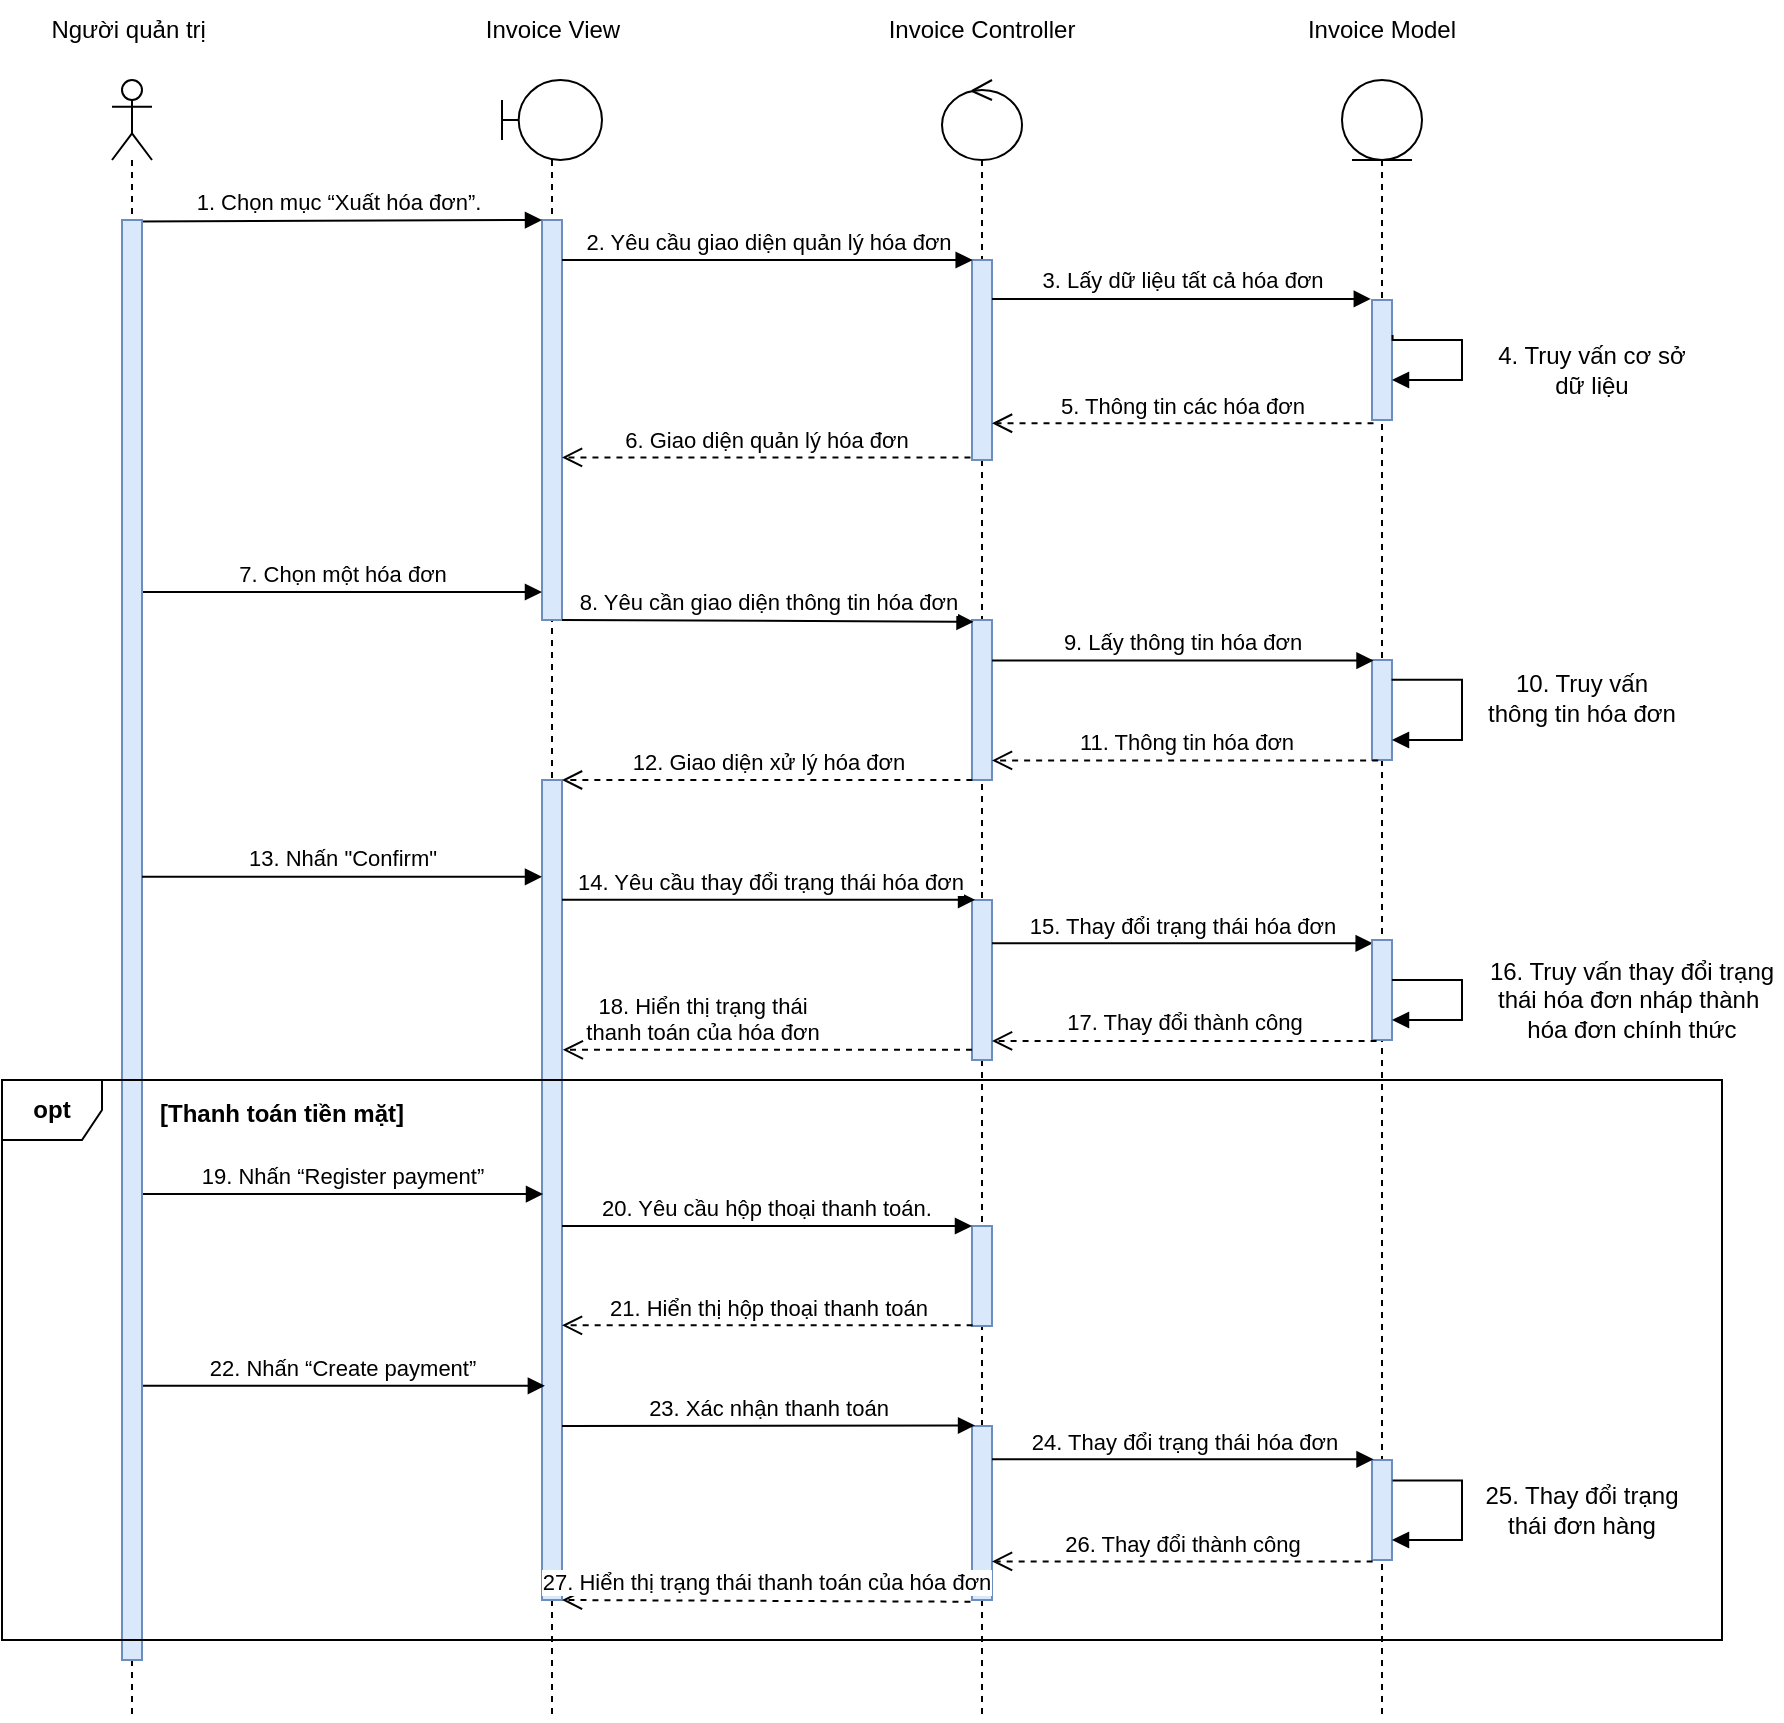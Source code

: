 <mxfile version="20.5.3" type="device"><diagram id="kgpKYQtTHZ0yAKxKKP6v" name="Page-1"><mxGraphModel dx="1635" dy="913" grid="1" gridSize="10" guides="1" tooltips="1" connect="1" arrows="1" fold="1" page="1" pageScale="1" pageWidth="850" pageHeight="1100" math="0" shadow="0"><root><mxCell id="0"/><mxCell id="1" parent="0"/><mxCell id="IKjmXN1KYT3wza2yYLR_-2" value="" style="shape=umlLifeline;participant=umlBoundary;perimeter=lifelinePerimeter;whiteSpace=wrap;html=1;container=1;collapsible=0;recursiveResize=0;verticalAlign=top;spacingTop=36;outlineConnect=0;" parent="1" vertex="1"><mxGeometry x="290" y="40" width="50" height="820" as="geometry"/></mxCell><mxCell id="IKjmXN1KYT3wza2yYLR_-60" value="" style="html=1;points=[];perimeter=orthogonalPerimeter;fillColor=#dae8fc;strokeColor=#6c8ebf;" parent="IKjmXN1KYT3wza2yYLR_-2" vertex="1"><mxGeometry x="20" y="70" width="10" height="200" as="geometry"/></mxCell><mxCell id="IKjmXN1KYT3wza2yYLR_-76" value="" style="html=1;points=[];perimeter=orthogonalPerimeter;fillColor=#dae8fc;strokeColor=#6c8ebf;" parent="IKjmXN1KYT3wza2yYLR_-2" vertex="1"><mxGeometry x="20" y="350" width="10" height="410" as="geometry"/></mxCell><mxCell id="IKjmXN1KYT3wza2yYLR_-97" value="[Thanh toán tiền mặt]" style="text;align=center;fontStyle=1;verticalAlign=middle;spacingLeft=3;spacingRight=3;strokeColor=none;rotatable=0;points=[[0,0.5],[1,0.5]];portConstraint=eastwest;" parent="IKjmXN1KYT3wza2yYLR_-2" vertex="1"><mxGeometry x="-150.01" y="503" width="80" height="26" as="geometry"/></mxCell><mxCell id="IKjmXN1KYT3wza2yYLR_-3" value="" style="shape=umlLifeline;participant=umlEntity;perimeter=lifelinePerimeter;whiteSpace=wrap;html=1;container=1;collapsible=0;recursiveResize=0;verticalAlign=top;spacingTop=36;outlineConnect=0;" parent="1" vertex="1"><mxGeometry x="710" y="40" width="40" height="820" as="geometry"/></mxCell><mxCell id="IKjmXN1KYT3wza2yYLR_-4" value="" style="shape=umlLifeline;participant=umlControl;perimeter=lifelinePerimeter;whiteSpace=wrap;html=1;container=1;collapsible=0;recursiveResize=0;verticalAlign=top;spacingTop=36;outlineConnect=0;" parent="1" vertex="1"><mxGeometry x="510" y="40" width="40" height="820" as="geometry"/></mxCell><mxCell id="IKjmXN1KYT3wza2yYLR_-64" value="" style="html=1;points=[];perimeter=orthogonalPerimeter;fillColor=#dae8fc;strokeColor=#6c8ebf;" parent="IKjmXN1KYT3wza2yYLR_-4" vertex="1"><mxGeometry x="15" y="90" width="10" height="100" as="geometry"/></mxCell><mxCell id="IKjmXN1KYT3wza2yYLR_-82" value="" style="html=1;points=[];perimeter=orthogonalPerimeter;fillColor=#dae8fc;strokeColor=#6c8ebf;" parent="IKjmXN1KYT3wza2yYLR_-4" vertex="1"><mxGeometry x="14.99" y="573" width="10" height="50" as="geometry"/></mxCell><mxCell id="IKjmXN1KYT3wza2yYLR_-99" value="" style="html=1;points=[];perimeter=orthogonalPerimeter;fillColor=#dae8fc;strokeColor=#6c8ebf;" parent="IKjmXN1KYT3wza2yYLR_-4" vertex="1"><mxGeometry x="15" y="410" width="10" height="80" as="geometry"/></mxCell><mxCell id="EdkU4uo0CDdyitmDvNCV-4" value="" style="html=1;points=[];perimeter=orthogonalPerimeter;fillColor=#dae8fc;strokeColor=#6c8ebf;" parent="IKjmXN1KYT3wza2yYLR_-4" vertex="1"><mxGeometry x="15" y="673" width="10" height="87" as="geometry"/></mxCell><mxCell id="IKjmXN1KYT3wza2yYLR_-9" value="" style="shape=umlLifeline;participant=umlActor;perimeter=lifelinePerimeter;whiteSpace=wrap;html=1;container=1;collapsible=0;recursiveResize=0;verticalAlign=top;spacingTop=36;outlineConnect=0;" parent="1" vertex="1"><mxGeometry x="95" y="40" width="20" height="820" as="geometry"/></mxCell><mxCell id="IKjmXN1KYT3wza2yYLR_-47" value="" style="html=1;points=[];perimeter=orthogonalPerimeter;fillColor=#dae8fc;strokeColor=#6c8ebf;" parent="1" vertex="1"><mxGeometry x="724.99" y="330" width="10" height="50" as="geometry"/></mxCell><mxCell id="IKjmXN1KYT3wza2yYLR_-48" value="" style="edgeStyle=orthogonalEdgeStyle;html=1;align=left;spacingLeft=2;endArrow=block;rounded=0;exitX=0.981;exitY=0.198;exitDx=0;exitDy=0;exitPerimeter=0;" parent="1" source="IKjmXN1KYT3wza2yYLR_-47" target="IKjmXN1KYT3wza2yYLR_-47" edge="1"><mxGeometry relative="1" as="geometry"><mxPoint x="29.99" y="294" as="sourcePoint"/><Array as="points"><mxPoint x="770" y="340"/><mxPoint x="770" y="370"/></Array><mxPoint x="34.99" y="314.0" as="targetPoint"/></mxGeometry></mxCell><mxCell id="IKjmXN1KYT3wza2yYLR_-49" value="" style="html=1;points=[];perimeter=orthogonalPerimeter;fillColor=#dae8fc;strokeColor=#6c8ebf;" parent="1" vertex="1"><mxGeometry x="524.99" y="310" width="10" height="80" as="geometry"/></mxCell><mxCell id="IKjmXN1KYT3wza2yYLR_-51" value="7. Chọn một hóa đơn" style="html=1;verticalAlign=bottom;endArrow=block;rounded=0;" parent="1" source="IKjmXN1KYT3wza2yYLR_-57" edge="1"><mxGeometry width="80" relative="1" as="geometry"><mxPoint x="150" y="296" as="sourcePoint"/><mxPoint x="309.99" y="296" as="targetPoint"/></mxGeometry></mxCell><mxCell id="IKjmXN1KYT3wza2yYLR_-52" value="8. Yêu cần giao diện thông tin hóa đơn" style="html=1;verticalAlign=bottom;endArrow=block;rounded=0;entryX=0.077;entryY=0.011;entryDx=0;entryDy=0;entryPerimeter=0;" parent="1" source="IKjmXN1KYT3wza2yYLR_-60" target="IKjmXN1KYT3wza2yYLR_-49" edge="1"><mxGeometry width="80" relative="1" as="geometry"><mxPoint x="319.99" y="312" as="sourcePoint"/><mxPoint x="519.99" y="312" as="targetPoint"/></mxGeometry></mxCell><mxCell id="IKjmXN1KYT3wza2yYLR_-53" value="9. Lấy thông tin hóa đơn" style="html=1;verticalAlign=bottom;endArrow=block;rounded=0;entryX=0.077;entryY=0.006;entryDx=0;entryDy=0;entryPerimeter=0;" parent="1" source="IKjmXN1KYT3wza2yYLR_-49" target="IKjmXN1KYT3wza2yYLR_-47" edge="1"><mxGeometry width="80" relative="1" as="geometry"><mxPoint x="579.99" y="324" as="sourcePoint"/><mxPoint x="659.99" y="324" as="targetPoint"/></mxGeometry></mxCell><mxCell id="IKjmXN1KYT3wza2yYLR_-54" value="10. Truy vấn thông tin hóa đơn" style="text;html=1;strokeColor=none;fillColor=none;align=center;verticalAlign=middle;whiteSpace=wrap;rounded=0;" parent="1" vertex="1"><mxGeometry x="779.99" y="334" width="100" height="30" as="geometry"/></mxCell><mxCell id="IKjmXN1KYT3wza2yYLR_-55" value="11. Thông tin hóa đơn" style="html=1;verticalAlign=bottom;endArrow=open;dashed=1;endSize=8;rounded=0;exitX=0.307;exitY=1.004;exitDx=0;exitDy=0;exitPerimeter=0;" parent="1" source="IKjmXN1KYT3wza2yYLR_-47" target="IKjmXN1KYT3wza2yYLR_-49" edge="1"><mxGeometry relative="1" as="geometry"><mxPoint x="720" y="370" as="sourcePoint"/><mxPoint x="599.99" y="374" as="targetPoint"/></mxGeometry></mxCell><mxCell id="IKjmXN1KYT3wza2yYLR_-56" value="12. Giao diện xử lý hóa đơn" style="html=1;verticalAlign=bottom;endArrow=open;dashed=1;endSize=8;rounded=0;exitX=0.019;exitY=1;exitDx=0;exitDy=0;exitPerimeter=0;" parent="1" source="IKjmXN1KYT3wza2yYLR_-49" target="IKjmXN1KYT3wza2yYLR_-76" edge="1"><mxGeometry relative="1" as="geometry"><mxPoint x="500" y="380" as="sourcePoint"/><mxPoint x="324.4" y="391.79" as="targetPoint"/></mxGeometry></mxCell><mxCell id="IKjmXN1KYT3wza2yYLR_-59" value="1. Chọn mục “Xuất hóa đơn”." style="html=1;verticalAlign=bottom;endArrow=block;rounded=0;exitX=0.66;exitY=0.001;exitDx=0;exitDy=0;exitPerimeter=0;" parent="1" source="IKjmXN1KYT3wza2yYLR_-57" edge="1"><mxGeometry width="80" relative="1" as="geometry"><mxPoint x="190" y="110" as="sourcePoint"/><mxPoint x="310" y="110" as="targetPoint"/></mxGeometry></mxCell><mxCell id="IKjmXN1KYT3wza2yYLR_-61" value="Invoice View" style="text;html=1;strokeColor=none;fillColor=none;align=center;verticalAlign=middle;whiteSpace=wrap;rounded=0;" parent="1" vertex="1"><mxGeometry x="272.5" width="85" height="30" as="geometry"/></mxCell><mxCell id="IKjmXN1KYT3wza2yYLR_-62" value="Invoice Controller" style="text;html=1;strokeColor=none;fillColor=none;align=center;verticalAlign=middle;whiteSpace=wrap;rounded=0;" parent="1" vertex="1"><mxGeometry x="475" width="110" height="30" as="geometry"/></mxCell><mxCell id="IKjmXN1KYT3wza2yYLR_-63" value="Invoice Model" style="text;html=1;strokeColor=none;fillColor=none;align=center;verticalAlign=middle;whiteSpace=wrap;rounded=0;" parent="1" vertex="1"><mxGeometry x="680" width="100" height="30" as="geometry"/></mxCell><mxCell id="IKjmXN1KYT3wza2yYLR_-67" value="2. Yêu cầu giao diện quản lý hóa đơn" style="html=1;verticalAlign=bottom;endArrow=block;rounded=0;entryX=0.034;entryY=0;entryDx=0;entryDy=0;entryPerimeter=0;" parent="1" source="IKjmXN1KYT3wza2yYLR_-60" target="IKjmXN1KYT3wza2yYLR_-64" edge="1"><mxGeometry width="80" relative="1" as="geometry"><mxPoint x="370" y="130" as="sourcePoint"/><mxPoint x="450" y="130" as="targetPoint"/></mxGeometry></mxCell><mxCell id="IKjmXN1KYT3wza2yYLR_-69" value="3. Lấy dữ liệu tất cả hóa đơn" style="html=1;verticalAlign=bottom;endArrow=block;rounded=0;entryX=-0.059;entryY=-0.007;entryDx=0;entryDy=0;entryPerimeter=0;" parent="1" source="IKjmXN1KYT3wza2yYLR_-64" edge="1"><mxGeometry width="80" relative="1" as="geometry"><mxPoint x="600" y="150" as="sourcePoint"/><mxPoint x="724.41" y="149.44" as="targetPoint"/></mxGeometry></mxCell><mxCell id="IKjmXN1KYT3wza2yYLR_-70" value="" style="html=1;points=[];perimeter=orthogonalPerimeter;fillColor=#dae8fc;strokeColor=#6c8ebf;" parent="1" vertex="1"><mxGeometry x="725" y="150" width="10" height="60" as="geometry"/></mxCell><mxCell id="IKjmXN1KYT3wza2yYLR_-71" value="" style="edgeStyle=orthogonalEdgeStyle;html=1;align=left;spacingLeft=2;endArrow=block;rounded=0;exitX=1.028;exitY=0.292;exitDx=0;exitDy=0;exitPerimeter=0;" parent="1" source="IKjmXN1KYT3wza2yYLR_-70" target="IKjmXN1KYT3wza2yYLR_-70" edge="1"><mxGeometry relative="1" as="geometry"><mxPoint x="30" y="130" as="sourcePoint"/><Array as="points"><mxPoint x="770" y="170"/><mxPoint x="770" y="190"/></Array><mxPoint x="35" y="150.0" as="targetPoint"/></mxGeometry></mxCell><mxCell id="IKjmXN1KYT3wza2yYLR_-72" value="4. Truy vấn cơ sở dữ liệu" style="text;html=1;strokeColor=none;fillColor=none;align=center;verticalAlign=middle;whiteSpace=wrap;rounded=0;" parent="1" vertex="1"><mxGeometry x="780" y="170" width="110" height="30" as="geometry"/></mxCell><mxCell id="IKjmXN1KYT3wza2yYLR_-73" value="5. Thông tin các hóa đơn" style="html=1;verticalAlign=bottom;endArrow=open;dashed=1;endSize=8;rounded=0;exitX=0.076;exitY=1.027;exitDx=0;exitDy=0;exitPerimeter=0;" parent="1" source="IKjmXN1KYT3wza2yYLR_-70" target="IKjmXN1KYT3wza2yYLR_-64" edge="1"><mxGeometry relative="1" as="geometry"><mxPoint x="720" y="210" as="sourcePoint"/><mxPoint x="620" y="210" as="targetPoint"/></mxGeometry></mxCell><mxCell id="IKjmXN1KYT3wza2yYLR_-74" value="6. Giao diện quản lý hóa đơn" style="html=1;verticalAlign=bottom;endArrow=open;dashed=1;endSize=8;rounded=0;exitX=-0.077;exitY=0.987;exitDx=0;exitDy=0;exitPerimeter=0;" parent="1" source="IKjmXN1KYT3wza2yYLR_-64" target="IKjmXN1KYT3wza2yYLR_-60" edge="1"><mxGeometry relative="1" as="geometry"><mxPoint x="500" y="230" as="sourcePoint"/><mxPoint x="420" y="230" as="targetPoint"/></mxGeometry></mxCell><mxCell id="IKjmXN1KYT3wza2yYLR_-81" value="19. Nhấn “Register payment”" style="html=1;verticalAlign=bottom;endArrow=block;rounded=0;entryX=0.052;entryY=0.306;entryDx=0;entryDy=0;entryPerimeter=0;" parent="1" edge="1"><mxGeometry width="80" relative="1" as="geometry"><mxPoint x="109.99" y="597.04" as="sourcePoint"/><mxPoint x="310.51" y="597.04" as="targetPoint"/></mxGeometry></mxCell><mxCell id="IKjmXN1KYT3wza2yYLR_-83" value="20. Yêu cầu hộp thoại thanh toán." style="html=1;verticalAlign=bottom;endArrow=block;rounded=0;" parent="1" target="IKjmXN1KYT3wza2yYLR_-82" edge="1"><mxGeometry width="80" relative="1" as="geometry"><mxPoint x="319.99" y="613" as="sourcePoint"/><mxPoint x="449.99" y="603" as="targetPoint"/></mxGeometry></mxCell><mxCell id="IKjmXN1KYT3wza2yYLR_-84" value="21. Hiển thị hộp thoại thanh toán" style="html=1;verticalAlign=bottom;endArrow=open;dashed=1;endSize=8;rounded=0;exitX=0.034;exitY=0.993;exitDx=0;exitDy=0;exitPerimeter=0;" parent="1" source="IKjmXN1KYT3wza2yYLR_-82" edge="1"><mxGeometry relative="1" as="geometry"><mxPoint x="459.99" y="653" as="sourcePoint"/><mxPoint x="319.99" y="662.65" as="targetPoint"/></mxGeometry></mxCell><mxCell id="IKjmXN1KYT3wza2yYLR_-85" value="22. Nhấn “Create payment”" style="html=1;verticalAlign=bottom;endArrow=block;rounded=0;entryX=0.145;entryY=0.588;entryDx=0;entryDy=0;entryPerimeter=0;" parent="1" edge="1"><mxGeometry width="80" relative="1" as="geometry"><mxPoint x="109.99" y="692.92" as="sourcePoint"/><mxPoint x="311.44" y="692.92" as="targetPoint"/></mxGeometry></mxCell><mxCell id="IKjmXN1KYT3wza2yYLR_-89" value="23. Xác nhận thanh toán" style="html=1;verticalAlign=bottom;endArrow=block;rounded=0;entryX=0.153;entryY=-0.003;entryDx=0;entryDy=0;entryPerimeter=0;" parent="1" target="EdkU4uo0CDdyitmDvNCV-4" edge="1"><mxGeometry width="80" relative="1" as="geometry"><mxPoint x="319.99" y="713" as="sourcePoint"/><mxPoint x="470" y="713" as="targetPoint"/></mxGeometry></mxCell><mxCell id="IKjmXN1KYT3wza2yYLR_-91" value="" style="html=1;points=[];perimeter=orthogonalPerimeter;fillColor=#dae8fc;strokeColor=#6c8ebf;" parent="1" vertex="1"><mxGeometry x="724.99" y="730" width="10" height="50" as="geometry"/></mxCell><mxCell id="IKjmXN1KYT3wza2yYLR_-92" value="" style="edgeStyle=orthogonalEdgeStyle;html=1;align=left;spacingLeft=2;endArrow=block;rounded=0;exitX=1.027;exitY=0.205;exitDx=0;exitDy=0;exitPerimeter=0;" parent="1" source="IKjmXN1KYT3wza2yYLR_-91" target="IKjmXN1KYT3wza2yYLR_-91" edge="1"><mxGeometry relative="1" as="geometry"><mxPoint x="740" y="740" as="sourcePoint"/><Array as="points"><mxPoint x="770" y="740"/><mxPoint x="770" y="770"/></Array><mxPoint x="34.99" y="713.0" as="targetPoint"/></mxGeometry></mxCell><mxCell id="IKjmXN1KYT3wza2yYLR_-93" value="25. Thay đổi trạng thái đơn hàng" style="text;html=1;strokeColor=none;fillColor=none;align=center;verticalAlign=middle;whiteSpace=wrap;rounded=0;" parent="1" vertex="1"><mxGeometry x="779.99" y="740" width="100" height="30" as="geometry"/></mxCell><mxCell id="IKjmXN1KYT3wza2yYLR_-94" value="26. Thay đổi thành công" style="html=1;verticalAlign=bottom;endArrow=open;dashed=1;endSize=8;rounded=0;exitX=0.034;exitY=1.014;exitDx=0;exitDy=0;exitPerimeter=0;" parent="1" source="IKjmXN1KYT3wza2yYLR_-91" target="EdkU4uo0CDdyitmDvNCV-4" edge="1"><mxGeometry relative="1" as="geometry"><mxPoint x="509.99" y="783" as="sourcePoint"/><mxPoint x="590" y="780" as="targetPoint"/></mxGeometry></mxCell><mxCell id="IKjmXN1KYT3wza2yYLR_-57" value="" style="html=1;points=[];perimeter=orthogonalPerimeter;fillColor=#dae8fc;strokeColor=#6c8ebf;" parent="1" vertex="1"><mxGeometry x="100" y="110" width="10" height="720" as="geometry"/></mxCell><mxCell id="IKjmXN1KYT3wza2yYLR_-12" value="Người quản trị&amp;nbsp;" style="text;html=1;strokeColor=none;fillColor=none;align=center;verticalAlign=middle;whiteSpace=wrap;rounded=0;" parent="1" vertex="1"><mxGeometry x="50" width="110" height="30" as="geometry"/></mxCell><mxCell id="IKjmXN1KYT3wza2yYLR_-98" value="13. Nhấn &quot;Confirm&quot;" style="html=1;verticalAlign=bottom;endArrow=block;rounded=0;entryX=0;entryY=0.118;entryDx=0;entryDy=0;entryPerimeter=0;" parent="1" source="IKjmXN1KYT3wza2yYLR_-57" target="IKjmXN1KYT3wza2yYLR_-76" edge="1"><mxGeometry width="80" relative="1" as="geometry"><mxPoint x="180" y="420" as="sourcePoint"/><mxPoint x="260" y="420" as="targetPoint"/></mxGeometry></mxCell><mxCell id="IKjmXN1KYT3wza2yYLR_-100" value="14. Yêu cầu thay đổi trạng thái hóa đơn" style="html=1;verticalAlign=bottom;endArrow=block;rounded=0;entryX=0.153;entryY=-0.001;entryDx=0;entryDy=0;entryPerimeter=0;" parent="1" source="IKjmXN1KYT3wza2yYLR_-76" target="IKjmXN1KYT3wza2yYLR_-99" edge="1"><mxGeometry width="80" relative="1" as="geometry"><mxPoint x="390" y="450" as="sourcePoint"/><mxPoint x="520" y="450" as="targetPoint"/></mxGeometry></mxCell><mxCell id="IKjmXN1KYT3wza2yYLR_-103" value="15. Thay đổi trạng thái hóa đơn" style="html=1;verticalAlign=bottom;endArrow=block;rounded=0;entryX=0.034;entryY=0.021;entryDx=0;entryDy=0;entryPerimeter=0;" parent="1" source="IKjmXN1KYT3wza2yYLR_-99" edge="1"><mxGeometry width="80" relative="1" as="geometry"><mxPoint x="580" y="470" as="sourcePoint"/><mxPoint x="725.34" y="471.68" as="targetPoint"/></mxGeometry></mxCell><mxCell id="IKjmXN1KYT3wza2yYLR_-104" value="" style="html=1;points=[];perimeter=orthogonalPerimeter;fillColor=#dae8fc;strokeColor=#6c8ebf;" parent="1" vertex="1"><mxGeometry x="725" y="470" width="10" height="50" as="geometry"/></mxCell><mxCell id="IKjmXN1KYT3wza2yYLR_-105" value="" style="edgeStyle=orthogonalEdgeStyle;html=1;align=left;spacingLeft=2;endArrow=block;rounded=0;" parent="1" target="IKjmXN1KYT3wza2yYLR_-104" edge="1"><mxGeometry relative="1" as="geometry"><mxPoint x="735" y="490" as="sourcePoint"/><Array as="points"><mxPoint x="770" y="490"/><mxPoint x="770" y="510"/></Array><mxPoint x="35" y="470.0" as="targetPoint"/></mxGeometry></mxCell><mxCell id="EdkU4uo0CDdyitmDvNCV-1" value="16. Truy vấn thay đổi trạng thái hóa đơn nháp thành&amp;nbsp; hóa đơn chính thức" style="text;html=1;strokeColor=none;fillColor=none;align=center;verticalAlign=middle;whiteSpace=wrap;rounded=0;" parent="1" vertex="1"><mxGeometry x="779.99" y="485" width="150.01" height="30" as="geometry"/></mxCell><mxCell id="EdkU4uo0CDdyitmDvNCV-2" value="18. Hiển thị trạng thái &lt;br&gt;thanh toán của hóa đơn" style="html=1;verticalAlign=bottom;endArrow=open;dashed=1;endSize=8;rounded=0;entryX=1.04;entryY=0.329;entryDx=0;entryDy=0;entryPerimeter=0;" parent="1" source="IKjmXN1KYT3wza2yYLR_-99" target="IKjmXN1KYT3wza2yYLR_-76" edge="1"><mxGeometry x="0.32" relative="1" as="geometry"><mxPoint x="470" y="530" as="sourcePoint"/><mxPoint x="390" y="530" as="targetPoint"/><mxPoint as="offset"/></mxGeometry></mxCell><mxCell id="EdkU4uo0CDdyitmDvNCV-3" value="17. Thay đổi thành công" style="html=1;verticalAlign=bottom;endArrow=open;dashed=1;endSize=8;rounded=0;exitX=0.229;exitY=1.009;exitDx=0;exitDy=0;exitPerimeter=0;" parent="1" source="IKjmXN1KYT3wza2yYLR_-104" target="IKjmXN1KYT3wza2yYLR_-99" edge="1"><mxGeometry relative="1" as="geometry"><mxPoint x="660" y="520" as="sourcePoint"/><mxPoint x="580" y="520" as="targetPoint"/></mxGeometry></mxCell><mxCell id="EdkU4uo0CDdyitmDvNCV-6" value="24. Thay đổi trạng thái hóa đơn" style="html=1;verticalAlign=bottom;endArrow=block;rounded=0;entryX=0.077;entryY=-0.007;entryDx=0;entryDy=0;entryPerimeter=0;" parent="1" source="EdkU4uo0CDdyitmDvNCV-4" target="IKjmXN1KYT3wza2yYLR_-91" edge="1"><mxGeometry width="80" relative="1" as="geometry"><mxPoint x="590" y="730" as="sourcePoint"/><mxPoint x="670" y="730" as="targetPoint"/></mxGeometry></mxCell><mxCell id="EdkU4uo0CDdyitmDvNCV-7" value="27. Hiển thị trạng thái thanh toán của hóa đơn" style="html=1;verticalAlign=bottom;endArrow=open;dashed=1;endSize=8;rounded=0;exitX=-0.077;exitY=1.01;exitDx=0;exitDy=0;exitPerimeter=0;" parent="1" source="EdkU4uo0CDdyitmDvNCV-4" target="IKjmXN1KYT3wza2yYLR_-76" edge="1"><mxGeometry relative="1" as="geometry"><mxPoint x="527.6" y="800.0" as="sourcePoint"/><mxPoint x="323.0" y="800.0" as="targetPoint"/></mxGeometry></mxCell><mxCell id="bdRv2-YGX_lvK8Zb4Njf-1" value="&lt;b&gt;opt&lt;/b&gt;" style="shape=umlFrame;whiteSpace=wrap;html=1;width=50;height=30;" vertex="1" parent="1"><mxGeometry x="40" y="540" width="860" height="280" as="geometry"/></mxCell></root></mxGraphModel></diagram></mxfile>